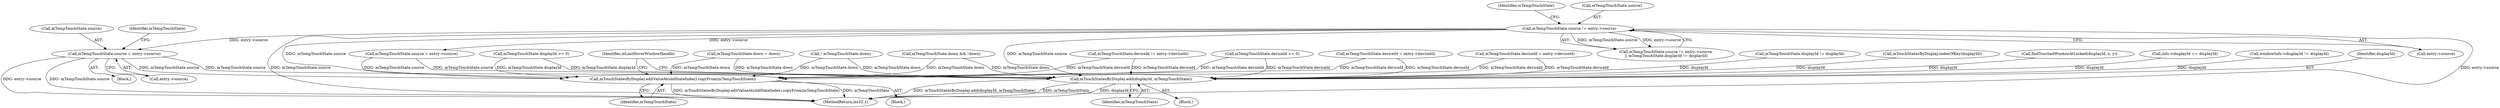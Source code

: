digraph "0_Android_03a53d1c7765eeb3af0bc34c3dff02ada1953fbf_0@pointer" {
"1001009" [label="(Call,mTempTouchState.source = entry->source)"];
"1000195" [label="(Call,mTempTouchState.source != entry->source)"];
"1001124" [label="(Call,mTouchStatesByDisplay.editValueAt(oldStateIndex).copyFrom(mTempTouchState))"];
"1001128" [label="(Call,mTouchStatesByDisplay.add(displayId, mTempTouchState))"];
"1000204" [label="(Identifier,mTempTouchState)"];
"1001167" [label="(MethodReturn,int32_t)"];
"1000195" [label="(Call,mTempTouchState.source != entry->source)"];
"1000202" [label="(Call,mTempTouchState.displayId != displayId)"];
"1000194" [label="(Call,mTempTouchState.source != entry->source\n || mTempTouchState.displayId != displayId)"];
"1001113" [label="(Call,mTempTouchState.displayId >= 0)"];
"1001130" [label="(Identifier,mTempTouchState)"];
"1001123" [label="(Block,)"];
"1001140" [label="(Identifier,mLastHoverWindowHandle)"];
"1000150" [label="(Call,mTouchStatesByDisplay.indexOfKey(displayId))"];
"1000269" [label="(Call,mTempTouchState.down = down)"];
"1001001" [label="(Block,)"];
"1001010" [label="(Call,mTempTouchState.source)"];
"1001128" [label="(Call,mTouchStatesByDisplay.add(displayId, mTempTouchState))"];
"1001018" [label="(Identifier,mTempTouchState)"];
"1000536" [label="(Call,! mTempTouchState.down)"];
"1000249" [label="(Call,mTempTouchState.down && !down)"];
"1001127" [label="(Block,)"];
"1000281" [label="(Call,mTempTouchState.source = entry->source)"];
"1001009" [label="(Call,mTempTouchState.source = entry->source)"];
"1001013" [label="(Call,entry->source)"];
"1000187" [label="(Call,mTempTouchState.deviceId != entry->deviceId)"];
"1000579" [label="(Call,findTouchedWindowAtLocked(displayId, x, y))"];
"1000199" [label="(Call,entry->source)"];
"1000886" [label="(Call,info->displayId == displayId)"];
"1001124" [label="(Call,mTouchStatesByDisplay.editValueAt(oldStateIndex).copyFrom(mTempTouchState))"];
"1001125" [label="(Identifier,mTempTouchState)"];
"1000352" [label="(Call,windowInfo->displayId != displayId)"];
"1001129" [label="(Identifier,displayId)"];
"1000175" [label="(Call,mTempTouchState.deviceId >= 0)"];
"1000274" [label="(Call,mTempTouchState.deviceId = entry->deviceId)"];
"1001002" [label="(Call,mTempTouchState.deviceId = entry->deviceId)"];
"1000196" [label="(Call,mTempTouchState.source)"];
"1001009" -> "1001001"  [label="AST: "];
"1001009" -> "1001013"  [label="CFG: "];
"1001010" -> "1001009"  [label="AST: "];
"1001013" -> "1001009"  [label="AST: "];
"1001018" -> "1001009"  [label="CFG: "];
"1001009" -> "1001167"  [label="DDG: entry->source"];
"1001009" -> "1001167"  [label="DDG: mTempTouchState.source"];
"1000195" -> "1001009"  [label="DDG: entry->source"];
"1001009" -> "1001124"  [label="DDG: mTempTouchState.source"];
"1001009" -> "1001128"  [label="DDG: mTempTouchState.source"];
"1000195" -> "1000194"  [label="AST: "];
"1000195" -> "1000199"  [label="CFG: "];
"1000196" -> "1000195"  [label="AST: "];
"1000199" -> "1000195"  [label="AST: "];
"1000204" -> "1000195"  [label="CFG: "];
"1000194" -> "1000195"  [label="CFG: "];
"1000195" -> "1001167"  [label="DDG: entry->source"];
"1000195" -> "1001167"  [label="DDG: mTempTouchState.source"];
"1000195" -> "1000194"  [label="DDG: mTempTouchState.source"];
"1000195" -> "1000194"  [label="DDG: entry->source"];
"1000195" -> "1000281"  [label="DDG: entry->source"];
"1000195" -> "1001124"  [label="DDG: mTempTouchState.source"];
"1000195" -> "1001128"  [label="DDG: mTempTouchState.source"];
"1001124" -> "1001123"  [label="AST: "];
"1001124" -> "1001125"  [label="CFG: "];
"1001125" -> "1001124"  [label="AST: "];
"1001140" -> "1001124"  [label="CFG: "];
"1001124" -> "1001167"  [label="DDG: mTouchStatesByDisplay.editValueAt(oldStateIndex).copyFrom(mTempTouchState)"];
"1001124" -> "1001167"  [label="DDG: mTempTouchState"];
"1000187" -> "1001124"  [label="DDG: mTempTouchState.deviceId"];
"1001002" -> "1001124"  [label="DDG: mTempTouchState.deviceId"];
"1000274" -> "1001124"  [label="DDG: mTempTouchState.deviceId"];
"1000175" -> "1001124"  [label="DDG: mTempTouchState.deviceId"];
"1000269" -> "1001124"  [label="DDG: mTempTouchState.down"];
"1000249" -> "1001124"  [label="DDG: mTempTouchState.down"];
"1001113" -> "1001124"  [label="DDG: mTempTouchState.displayId"];
"1000281" -> "1001124"  [label="DDG: mTempTouchState.source"];
"1000536" -> "1001124"  [label="DDG: mTempTouchState.down"];
"1001128" -> "1001127"  [label="AST: "];
"1001128" -> "1001130"  [label="CFG: "];
"1001129" -> "1001128"  [label="AST: "];
"1001130" -> "1001128"  [label="AST: "];
"1001140" -> "1001128"  [label="CFG: "];
"1001128" -> "1001167"  [label="DDG: mTempTouchState"];
"1001128" -> "1001167"  [label="DDG: displayId"];
"1001128" -> "1001167"  [label="DDG: mTouchStatesByDisplay.add(displayId, mTempTouchState)"];
"1000352" -> "1001128"  [label="DDG: displayId"];
"1000579" -> "1001128"  [label="DDG: displayId"];
"1000150" -> "1001128"  [label="DDG: displayId"];
"1000202" -> "1001128"  [label="DDG: displayId"];
"1000886" -> "1001128"  [label="DDG: displayId"];
"1000187" -> "1001128"  [label="DDG: mTempTouchState.deviceId"];
"1001002" -> "1001128"  [label="DDG: mTempTouchState.deviceId"];
"1000274" -> "1001128"  [label="DDG: mTempTouchState.deviceId"];
"1000175" -> "1001128"  [label="DDG: mTempTouchState.deviceId"];
"1000269" -> "1001128"  [label="DDG: mTempTouchState.down"];
"1000249" -> "1001128"  [label="DDG: mTempTouchState.down"];
"1001113" -> "1001128"  [label="DDG: mTempTouchState.displayId"];
"1000281" -> "1001128"  [label="DDG: mTempTouchState.source"];
"1000536" -> "1001128"  [label="DDG: mTempTouchState.down"];
}
